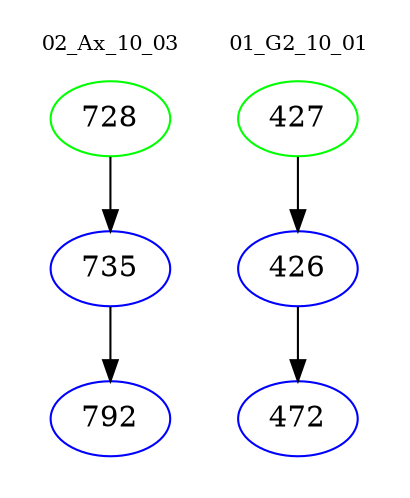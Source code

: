 digraph{
subgraph cluster_0 {
color = white
label = "02_Ax_10_03";
fontsize=10;
T0_728 [label="728", color="green"]
T0_728 -> T0_735 [color="black"]
T0_735 [label="735", color="blue"]
T0_735 -> T0_792 [color="black"]
T0_792 [label="792", color="blue"]
}
subgraph cluster_1 {
color = white
label = "01_G2_10_01";
fontsize=10;
T1_427 [label="427", color="green"]
T1_427 -> T1_426 [color="black"]
T1_426 [label="426", color="blue"]
T1_426 -> T1_472 [color="black"]
T1_472 [label="472", color="blue"]
}
}
